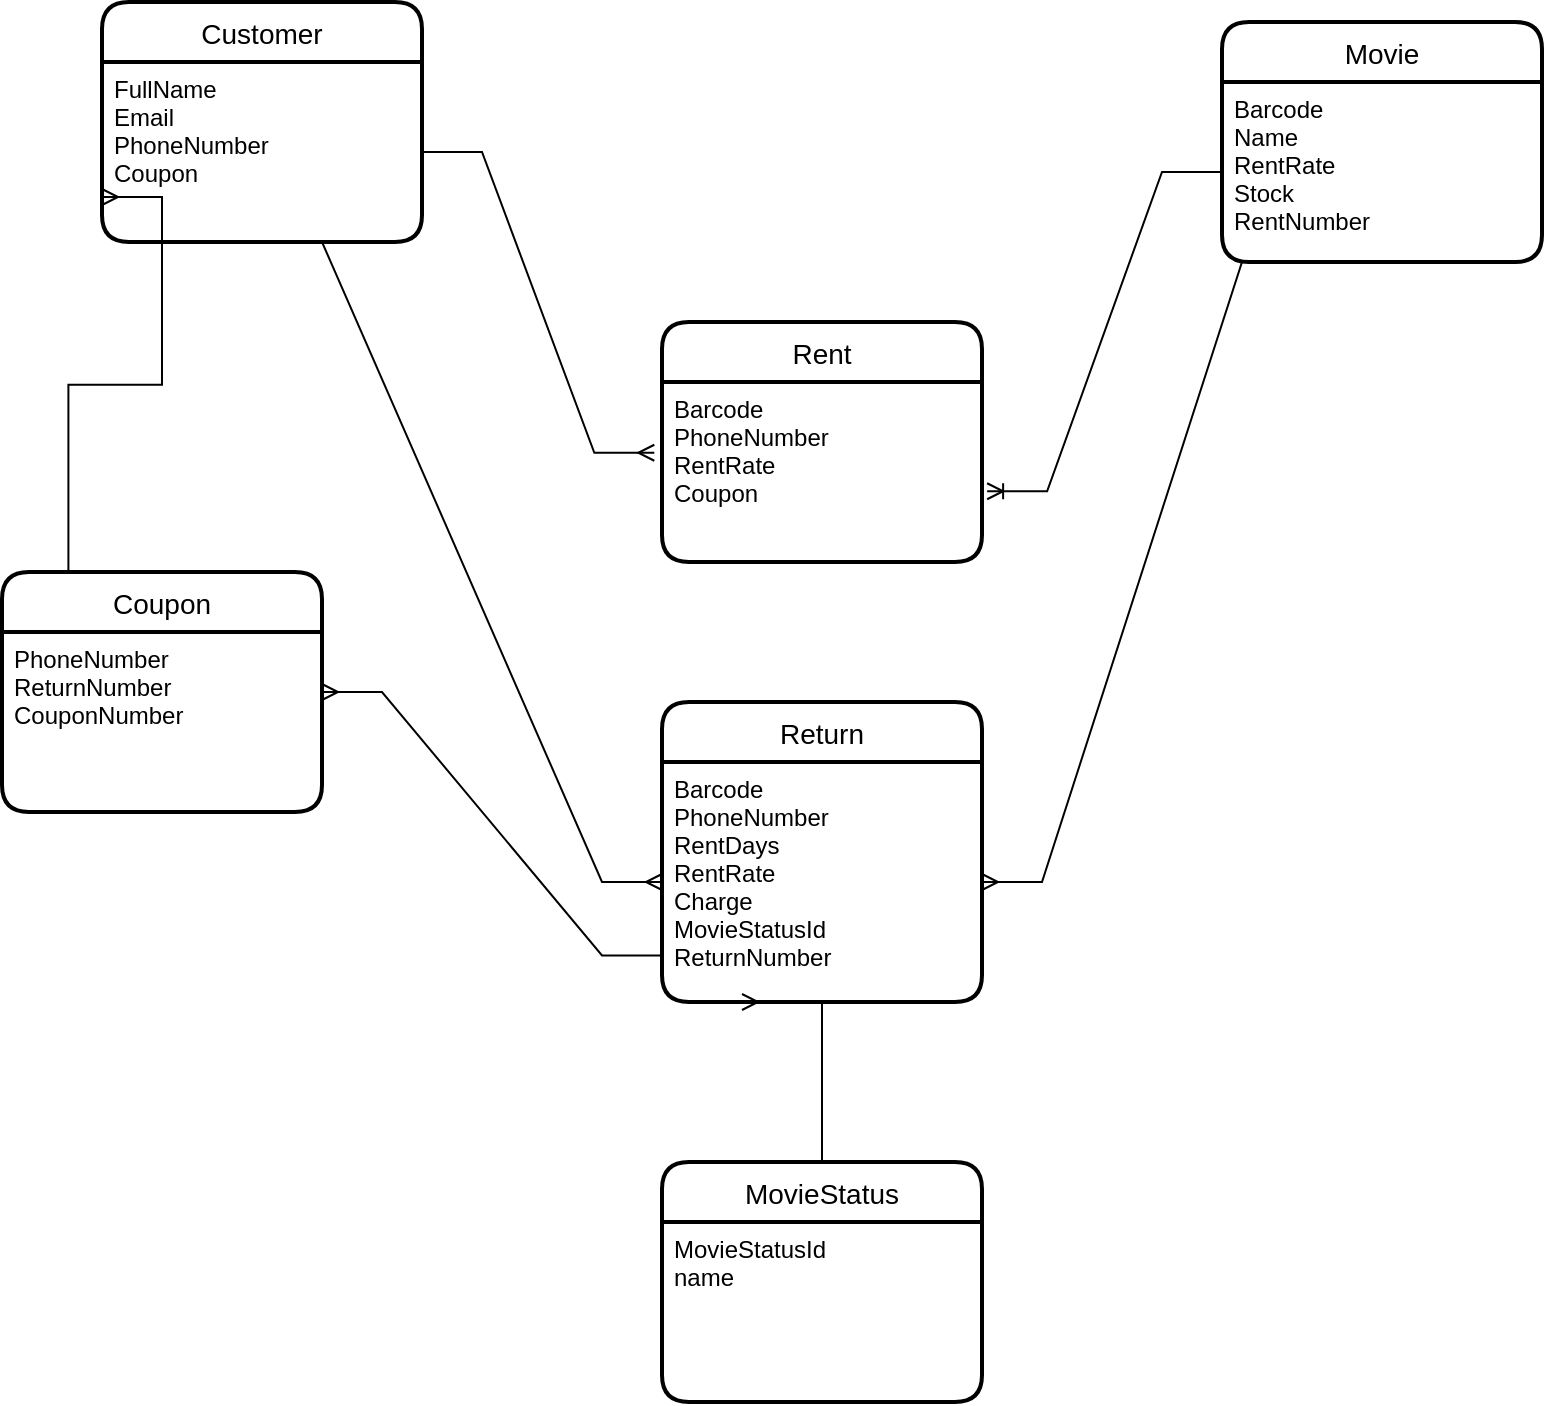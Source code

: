 <mxfile version="20.1.4" type="github" pages="2">
  <diagram id="2Y8DTchGzbXSpUEI3ayW" name="Page-2">
    <mxGraphModel dx="1657" dy="463" grid="1" gridSize="10" guides="1" tooltips="1" connect="1" arrows="1" fold="1" page="1" pageScale="1" pageWidth="827" pageHeight="1169" math="0" shadow="0">
      <root>
        <mxCell id="0" />
        <mxCell id="1" parent="0" />
        <mxCell id="QMk7m9TnpqrkEStiSUxi-1" value="Customer" style="swimlane;childLayout=stackLayout;horizontal=1;startSize=30;horizontalStack=0;rounded=1;fontSize=14;fontStyle=0;strokeWidth=2;resizeParent=0;resizeLast=1;shadow=0;dashed=0;align=center;" parent="1" vertex="1">
          <mxGeometry x="-170" y="180" width="160" height="120" as="geometry" />
        </mxCell>
        <mxCell id="QMk7m9TnpqrkEStiSUxi-2" value="FullName&#xa;Email&#xa;PhoneNumber&#xa;Coupon" style="align=left;strokeColor=none;fillColor=none;spacingLeft=4;fontSize=12;verticalAlign=top;resizable=0;rotatable=0;part=1;" parent="QMk7m9TnpqrkEStiSUxi-1" vertex="1">
          <mxGeometry y="30" width="160" height="90" as="geometry" />
        </mxCell>
        <mxCell id="QMk7m9TnpqrkEStiSUxi-3" value="Movie" style="swimlane;childLayout=stackLayout;horizontal=1;startSize=30;horizontalStack=0;rounded=1;fontSize=14;fontStyle=0;strokeWidth=2;resizeParent=0;resizeLast=1;shadow=0;dashed=0;align=center;" parent="1" vertex="1">
          <mxGeometry x="390" y="190" width="160" height="120" as="geometry" />
        </mxCell>
        <mxCell id="QMk7m9TnpqrkEStiSUxi-4" value="Barcode&#xa;Name&#xa;RentRate&#xa;Stock&#xa;RentNumber&#xa;" style="align=left;strokeColor=none;fillColor=none;spacingLeft=4;fontSize=12;verticalAlign=top;resizable=0;rotatable=0;part=1;" parent="QMk7m9TnpqrkEStiSUxi-3" vertex="1">
          <mxGeometry y="30" width="160" height="90" as="geometry" />
        </mxCell>
        <mxCell id="QMk7m9TnpqrkEStiSUxi-5" value="Rent" style="swimlane;childLayout=stackLayout;horizontal=1;startSize=30;horizontalStack=0;rounded=1;fontSize=14;fontStyle=0;strokeWidth=2;resizeParent=0;resizeLast=1;shadow=0;dashed=0;align=center;" parent="1" vertex="1">
          <mxGeometry x="110" y="340" width="160" height="120" as="geometry" />
        </mxCell>
        <mxCell id="QMk7m9TnpqrkEStiSUxi-6" value="Barcode&#xa;PhoneNumber&#xa;RentRate&#xa;Coupon&#xa;" style="align=left;strokeColor=none;fillColor=none;spacingLeft=4;fontSize=12;verticalAlign=top;resizable=0;rotatable=0;part=1;" parent="QMk7m9TnpqrkEStiSUxi-5" vertex="1">
          <mxGeometry y="30" width="160" height="90" as="geometry" />
        </mxCell>
        <mxCell id="QMk7m9TnpqrkEStiSUxi-10" value="Return" style="swimlane;childLayout=stackLayout;horizontal=1;startSize=30;horizontalStack=0;rounded=1;fontSize=14;fontStyle=0;strokeWidth=2;resizeParent=0;resizeLast=1;shadow=0;dashed=0;align=center;" parent="1" vertex="1">
          <mxGeometry x="110" y="530" width="160" height="150" as="geometry" />
        </mxCell>
        <mxCell id="QMk7m9TnpqrkEStiSUxi-11" value="Barcode&#xa;PhoneNumber&#xa;RentDays&#xa;RentRate&#xa;Charge&#xa;MovieStatusId&#xa;ReturnNumber&#xa;" style="align=left;strokeColor=none;fillColor=none;spacingLeft=4;fontSize=12;verticalAlign=top;resizable=0;rotatable=0;part=1;" parent="QMk7m9TnpqrkEStiSUxi-10" vertex="1">
          <mxGeometry y="30" width="160" height="120" as="geometry" />
        </mxCell>
        <mxCell id="QMk7m9TnpqrkEStiSUxi-12" value="Coupon" style="swimlane;childLayout=stackLayout;horizontal=1;startSize=30;horizontalStack=0;rounded=1;fontSize=14;fontStyle=0;strokeWidth=2;resizeParent=0;resizeLast=1;shadow=0;dashed=0;align=center;" parent="1" vertex="1">
          <mxGeometry x="-220" y="465" width="160" height="120" as="geometry" />
        </mxCell>
        <mxCell id="QMk7m9TnpqrkEStiSUxi-13" value="PhoneNumber&#xa;ReturnNumber&#xa;CouponNumber" style="align=left;strokeColor=none;fillColor=none;spacingLeft=4;fontSize=12;verticalAlign=top;resizable=0;rotatable=0;part=1;" parent="QMk7m9TnpqrkEStiSUxi-12" vertex="1">
          <mxGeometry y="30" width="160" height="90" as="geometry" />
        </mxCell>
        <mxCell id="QMk7m9TnpqrkEStiSUxi-14" value="MovieStatus" style="swimlane;childLayout=stackLayout;horizontal=1;startSize=30;horizontalStack=0;rounded=1;fontSize=14;fontStyle=0;strokeWidth=2;resizeParent=0;resizeLast=1;shadow=0;dashed=0;align=center;" parent="1" vertex="1">
          <mxGeometry x="110" y="760" width="160" height="120" as="geometry" />
        </mxCell>
        <mxCell id="QMk7m9TnpqrkEStiSUxi-15" value="MovieStatusId&#xa;name&#xa;" style="align=left;strokeColor=none;fillColor=none;spacingLeft=4;fontSize=12;verticalAlign=top;resizable=0;rotatable=0;part=1;" parent="QMk7m9TnpqrkEStiSUxi-14" vertex="1">
          <mxGeometry y="30" width="160" height="90" as="geometry" />
        </mxCell>
        <mxCell id="QMk7m9TnpqrkEStiSUxi-21" value="" style="edgeStyle=entityRelationEdgeStyle;fontSize=12;html=1;endArrow=ERmany;rounded=0;exitX=1;exitY=0.5;exitDx=0;exitDy=0;entryX=-0.024;entryY=0.393;entryDx=0;entryDy=0;entryPerimeter=0;" parent="1" source="QMk7m9TnpqrkEStiSUxi-2" target="QMk7m9TnpqrkEStiSUxi-6" edge="1">
          <mxGeometry width="100" height="100" relative="1" as="geometry">
            <mxPoint x="190" y="480" as="sourcePoint" />
            <mxPoint x="290" y="380" as="targetPoint" />
          </mxGeometry>
        </mxCell>
        <mxCell id="QMk7m9TnpqrkEStiSUxi-22" value="" style="edgeStyle=entityRelationEdgeStyle;fontSize=12;html=1;endArrow=ERoneToMany;rounded=0;exitX=0;exitY=0.5;exitDx=0;exitDy=0;entryX=1.016;entryY=0.607;entryDx=0;entryDy=0;entryPerimeter=0;" parent="1" source="QMk7m9TnpqrkEStiSUxi-4" target="QMk7m9TnpqrkEStiSUxi-6" edge="1">
          <mxGeometry width="100" height="100" relative="1" as="geometry">
            <mxPoint x="190" y="480" as="sourcePoint" />
            <mxPoint x="290" y="380" as="targetPoint" />
          </mxGeometry>
        </mxCell>
        <mxCell id="QMk7m9TnpqrkEStiSUxi-23" value="" style="edgeStyle=entityRelationEdgeStyle;fontSize=12;html=1;endArrow=ERmany;rounded=0;entryX=0.25;entryY=1;entryDx=0;entryDy=0;" parent="1" target="QMk7m9TnpqrkEStiSUxi-11" edge="1">
          <mxGeometry width="100" height="100" relative="1" as="geometry">
            <mxPoint x="160" y="760" as="sourcePoint" />
            <mxPoint x="260" y="660" as="targetPoint" />
          </mxGeometry>
        </mxCell>
        <mxCell id="QMk7m9TnpqrkEStiSUxi-24" value="" style="edgeStyle=entityRelationEdgeStyle;fontSize=12;html=1;endArrow=ERmany;rounded=0;exitX=0.25;exitY=1;exitDx=0;exitDy=0;entryX=1;entryY=0.5;entryDx=0;entryDy=0;" parent="1" source="QMk7m9TnpqrkEStiSUxi-4" target="QMk7m9TnpqrkEStiSUxi-11" edge="1">
          <mxGeometry width="100" height="100" relative="1" as="geometry">
            <mxPoint x="320" y="530" as="sourcePoint" />
            <mxPoint x="420" y="430" as="targetPoint" />
          </mxGeometry>
        </mxCell>
        <mxCell id="QMk7m9TnpqrkEStiSUxi-25" value="" style="edgeStyle=entityRelationEdgeStyle;fontSize=12;html=1;endArrow=ERmany;rounded=0;exitX=0.5;exitY=1;exitDx=0;exitDy=0;entryX=0;entryY=0.5;entryDx=0;entryDy=0;" parent="1" source="QMk7m9TnpqrkEStiSUxi-2" target="QMk7m9TnpqrkEStiSUxi-11" edge="1">
          <mxGeometry width="100" height="100" relative="1" as="geometry">
            <mxPoint x="-100" y="390" as="sourcePoint" />
            <mxPoint y="290" as="targetPoint" />
          </mxGeometry>
        </mxCell>
        <mxCell id="sheHnY-ZKLyeEzHUKzMO-1" value="" style="edgeStyle=entityRelationEdgeStyle;fontSize=12;html=1;endArrow=ERmany;rounded=0;entryX=1;entryY=0.5;entryDx=0;entryDy=0;exitX=0;exitY=0.806;exitDx=0;exitDy=0;exitPerimeter=0;" edge="1" parent="1" source="QMk7m9TnpqrkEStiSUxi-11" target="QMk7m9TnpqrkEStiSUxi-12">
          <mxGeometry width="100" height="100" relative="1" as="geometry">
            <mxPoint x="-80" y="700" as="sourcePoint" />
            <mxPoint x="-120" y="585" as="targetPoint" />
          </mxGeometry>
        </mxCell>
        <mxCell id="sheHnY-ZKLyeEzHUKzMO-2" value="" style="edgeStyle=entityRelationEdgeStyle;fontSize=12;html=1;endArrow=ERmany;rounded=0;exitX=0.395;exitY=0.003;exitDx=0;exitDy=0;exitPerimeter=0;entryX=0;entryY=0.75;entryDx=0;entryDy=0;" edge="1" parent="1" source="QMk7m9TnpqrkEStiSUxi-12" target="QMk7m9TnpqrkEStiSUxi-2">
          <mxGeometry width="100" height="100" relative="1" as="geometry">
            <mxPoint x="-150" y="460" as="sourcePoint" />
            <mxPoint x="-180" y="270" as="targetPoint" />
          </mxGeometry>
        </mxCell>
      </root>
    </mxGraphModel>
  </diagram>
  <diagram id="HDUajSBRuLcSQzj0dRgk" name="Page-3">
    <mxGraphModel dx="830" dy="463" grid="1" gridSize="10" guides="1" tooltips="1" connect="1" arrows="1" fold="1" page="1" pageScale="1" pageWidth="850" pageHeight="1100" math="0" shadow="0">
      <root>
        <mxCell id="0" />
        <mxCell id="1" parent="0" />
        <mxCell id="7tQFuhZwLLW49J2D8ZoI-1" value="User" style="swimlane;childLayout=stackLayout;horizontal=1;startSize=30;horizontalStack=0;rounded=1;fontSize=14;fontStyle=0;strokeWidth=2;resizeParent=0;resizeLast=1;shadow=0;dashed=0;align=center;" vertex="1" parent="1">
          <mxGeometry x="70" y="170" width="160" height="120" as="geometry" />
        </mxCell>
        <mxCell id="7tQFuhZwLLW49J2D8ZoI-2" value="username(string)&#xa;password(string)" style="align=left;strokeColor=none;fillColor=none;spacingLeft=4;fontSize=12;verticalAlign=top;resizable=0;rotatable=0;part=1;" vertex="1" parent="7tQFuhZwLLW49J2D8ZoI-1">
          <mxGeometry y="30" width="160" height="90" as="geometry" />
        </mxCell>
        <mxCell id="7tQFuhZwLLW49J2D8ZoI-6" value="Customer" style="swimlane;childLayout=stackLayout;horizontal=1;startSize=30;horizontalStack=0;rounded=1;fontSize=14;fontStyle=0;strokeWidth=2;resizeParent=0;resizeLast=1;shadow=0;dashed=0;align=center;" vertex="1" parent="1">
          <mxGeometry x="10" y="410" width="160" height="120" as="geometry" />
        </mxCell>
        <mxCell id="7tQFuhZwLLW49J2D8ZoI-7" value="firstName(string)&#xa;lastName(string)&#xa;email(string)&#xa;phone(string)" style="align=left;strokeColor=none;fillColor=none;spacingLeft=4;fontSize=12;verticalAlign=top;resizable=0;rotatable=0;part=1;" vertex="1" parent="7tQFuhZwLLW49J2D8ZoI-6">
          <mxGeometry y="30" width="160" height="90" as="geometry" />
        </mxCell>
        <mxCell id="7tQFuhZwLLW49J2D8ZoI-8" value="Movie" style="swimlane;childLayout=stackLayout;horizontal=1;startSize=30;horizontalStack=0;rounded=1;fontSize=14;fontStyle=0;strokeWidth=2;resizeParent=0;resizeLast=1;shadow=0;dashed=0;align=center;" vertex="1" parent="1">
          <mxGeometry x="420" y="390" width="160" height="120" as="geometry" />
        </mxCell>
        <mxCell id="7tQFuhZwLLW49J2D8ZoI-9" value="barcode(string)&#xa;dailyRentalRate(float)&#xa;numberInStock(Integer)" style="align=left;strokeColor=none;fillColor=none;spacingLeft=4;fontSize=12;verticalAlign=top;resizable=0;rotatable=0;part=1;" vertex="1" parent="7tQFuhZwLLW49J2D8ZoI-8">
          <mxGeometry y="30" width="160" height="90" as="geometry" />
        </mxCell>
        <mxCell id="7tQFuhZwLLW49J2D8ZoI-10" value="" style="edgeStyle=entityRelationEdgeStyle;fontSize=12;html=1;endArrow=ERmany;startArrow=baseDash;rounded=0;entryX=-0.001;entryY=0.172;entryDx=0;entryDy=0;entryPerimeter=0;startFill=0;" edge="1" parent="1" source="7tQFuhZwLLW49J2D8ZoI-7" target="zcXjoH94idLqm_9yHjA5-2">
          <mxGeometry width="100" height="100" relative="1" as="geometry">
            <mxPoint x="380" y="430" as="sourcePoint" />
            <mxPoint x="480" y="330" as="targetPoint" />
          </mxGeometry>
        </mxCell>
        <mxCell id="zcXjoH94idLqm_9yHjA5-1" value="Rental" style="swimlane;childLayout=stackLayout;horizontal=1;startSize=30;horizontalStack=0;rounded=1;fontSize=14;fontStyle=0;strokeWidth=2;resizeParent=0;resizeLast=1;shadow=0;dashed=0;align=center;" vertex="1" parent="1">
          <mxGeometry x="230" y="560" width="160" height="120" as="geometry" />
        </mxCell>
        <mxCell id="zcXjoH94idLqm_9yHjA5-2" value="rentDate(date)&#xa;returnDate(date)" style="align=left;strokeColor=none;fillColor=none;spacingLeft=4;fontSize=12;verticalAlign=top;resizable=0;rotatable=0;part=1;" vertex="1" parent="zcXjoH94idLqm_9yHjA5-1">
          <mxGeometry y="30" width="160" height="90" as="geometry" />
        </mxCell>
        <mxCell id="2PDJD5pn2Y1t-Sgp03Pp-1" value="Coupon" style="swimlane;childLayout=stackLayout;horizontal=1;startSize=30;horizontalStack=0;rounded=1;fontSize=14;fontStyle=0;strokeWidth=2;resizeParent=0;resizeLast=1;shadow=0;dashed=0;align=center;" vertex="1" parent="1">
          <mxGeometry x="40" y="720" width="160" height="120" as="geometry" />
        </mxCell>
        <mxCell id="2PDJD5pn2Y1t-Sgp03Pp-2" value="code(string)&#xa;description(string)&#xa;discount(float)" style="align=left;strokeColor=none;fillColor=none;spacingLeft=4;fontSize=12;verticalAlign=top;resizable=0;rotatable=0;part=1;" vertex="1" parent="2PDJD5pn2Y1t-Sgp03Pp-1">
          <mxGeometry y="30" width="160" height="90" as="geometry" />
        </mxCell>
        <mxCell id="2PDJD5pn2Y1t-Sgp03Pp-4" value="" style="edgeStyle=entityRelationEdgeStyle;fontSize=12;html=1;endArrow=ERmany;rounded=0;exitX=1;exitY=0.444;exitDx=0;exitDy=0;exitPerimeter=0;entryX=0;entryY=0.25;entryDx=0;entryDy=0;startArrow=ERzeroToOne;startFill=0;" edge="1" parent="1" source="2PDJD5pn2Y1t-Sgp03Pp-2" target="zcXjoH94idLqm_9yHjA5-2">
          <mxGeometry width="100" height="100" relative="1" as="geometry">
            <mxPoint x="380" y="750" as="sourcePoint" />
            <mxPoint x="480" y="650" as="targetPoint" />
          </mxGeometry>
        </mxCell>
        <mxCell id="2PDJD5pn2Y1t-Sgp03Pp-5" value="applied to" style="edgeLabel;html=1;align=center;verticalAlign=middle;resizable=0;points=[];" vertex="1" connectable="0" parent="2PDJD5pn2Y1t-Sgp03Pp-4">
          <mxGeometry x="0.26" relative="1" as="geometry">
            <mxPoint as="offset" />
          </mxGeometry>
        </mxCell>
        <mxCell id="2PDJD5pn2Y1t-Sgp03Pp-6" value="" style="edgeStyle=entityRelationEdgeStyle;fontSize=12;html=1;endArrow=baseDash;startArrow=ERmany;rounded=0;exitX=1;exitY=0.5;exitDx=0;exitDy=0;entryX=-0.004;entryY=0.191;entryDx=0;entryDy=0;entryPerimeter=0;endFill=0;" edge="1" parent="1" source="zcXjoH94idLqm_9yHjA5-1" target="7tQFuhZwLLW49J2D8ZoI-9">
          <mxGeometry width="100" height="100" relative="1" as="geometry">
            <mxPoint x="380" y="670" as="sourcePoint" />
            <mxPoint x="480" y="570" as="targetPoint" />
          </mxGeometry>
        </mxCell>
        <mxCell id="7tQFuhZwLLW49J2D8ZoI-5" value="" style="edgeStyle=entityRelationEdgeStyle;fontSize=12;html=1;endArrow=ERmany;rounded=0;exitX=-0.019;exitY=0.374;exitDx=0;exitDy=0;entryX=1;entryY=0.75;entryDx=0;entryDy=0;exitPerimeter=0;" edge="1" parent="1" source="2PDJD5pn2Y1t-Sgp03Pp-10" target="7tQFuhZwLLW49J2D8ZoI-2">
          <mxGeometry width="100" height="100" relative="1" as="geometry">
            <mxPoint x="423.08" y="247.08" as="sourcePoint" />
            <mxPoint x="420" y="250" as="targetPoint" />
          </mxGeometry>
        </mxCell>
        <mxCell id="2PDJD5pn2Y1t-Sgp03Pp-7" value="belongs to" style="edgeLabel;html=1;align=center;verticalAlign=middle;resizable=0;points=[];" vertex="1" connectable="0" parent="7tQFuhZwLLW49J2D8ZoI-5">
          <mxGeometry x="-0.068" relative="1" as="geometry">
            <mxPoint as="offset" />
          </mxGeometry>
        </mxCell>
        <mxCell id="2PDJD5pn2Y1t-Sgp03Pp-9" value="Role" style="swimlane;childLayout=stackLayout;horizontal=1;startSize=30;horizontalStack=0;rounded=1;fontSize=14;fontStyle=0;strokeWidth=2;resizeParent=0;resizeLast=1;shadow=0;dashed=0;align=center;" vertex="1" parent="1">
          <mxGeometry x="460" y="170" width="160" height="120" as="geometry" />
        </mxCell>
        <mxCell id="2PDJD5pn2Y1t-Sgp03Pp-10" value="name(string)" style="align=left;strokeColor=none;fillColor=none;spacingLeft=4;fontSize=12;verticalAlign=top;resizable=0;rotatable=0;part=1;" vertex="1" parent="2PDJD5pn2Y1t-Sgp03Pp-9">
          <mxGeometry y="30" width="160" height="90" as="geometry" />
        </mxCell>
      </root>
    </mxGraphModel>
  </diagram>
</mxfile>
